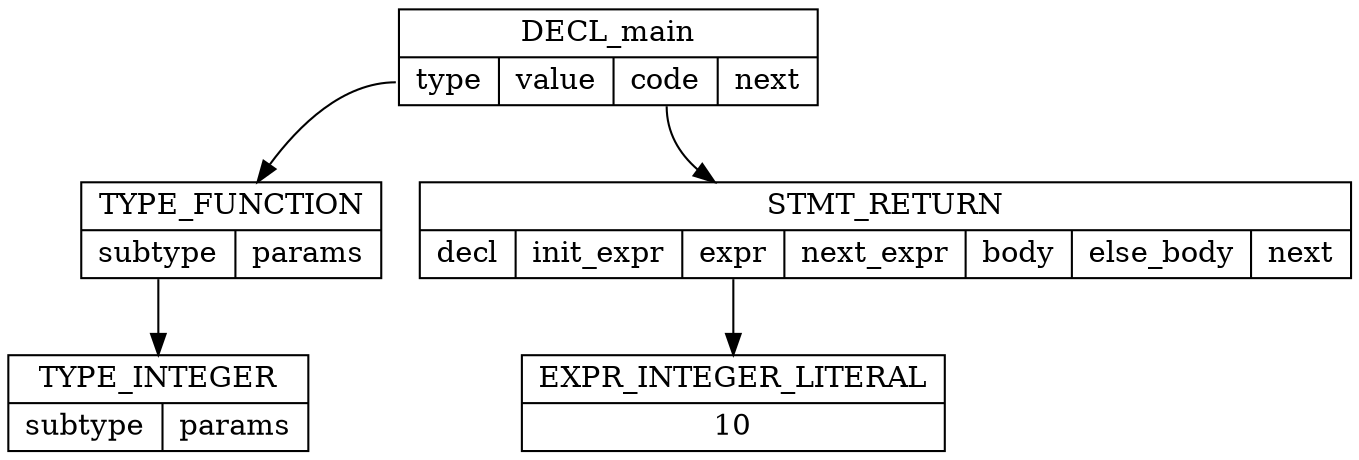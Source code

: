 digraph AST {

node [shape=record]

DECL_0 [label="{DECL_main | { <type> type | <value> value | <code> code | <next> next }}"];

TYPE_1 [label="{TYPE_FUNCTION| { <subtype> subtype | <params> params}}"];

SUBTYPE_1 [label="{TYPE_INTEGER | { <subtype> subtype | <params> params }}"];

TYPE_1:subtype -> SUBTYPE_1;

DECL_0:type -> TYPE_1;

STMT_2 [label="{STMT_RETURN | { <decl> decl | <init_expr> init_expr | <expr> expr | <next_expr> next_expr | <body> body | <else_body> else_body | <next> next }}"];

EXPR_3 [label="{EXPR_INTEGER_LITERAL | { 10 }}"];

STMT_2:expr -> EXPR_3;

DECL_0:code -> STMT_2;

}

